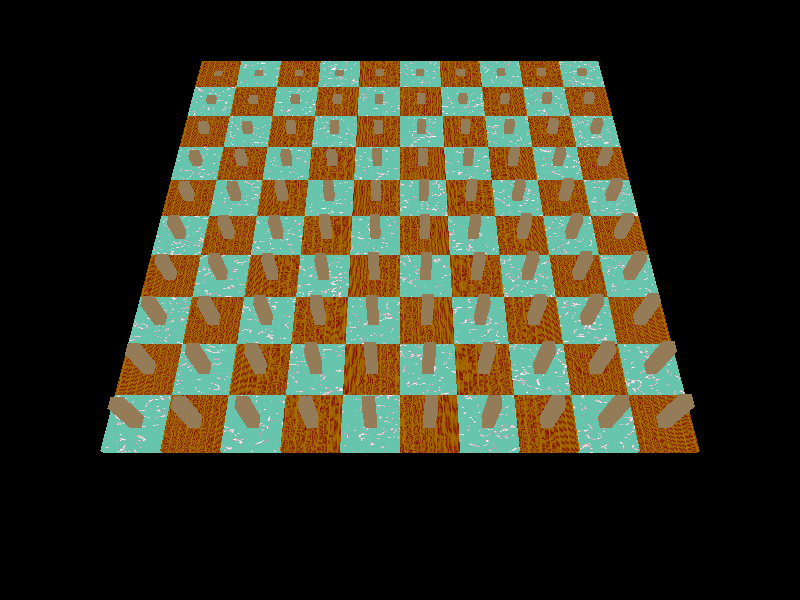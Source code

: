 #include "colors.inc"
#include "metals.inc"
#include "stones.inc"
#include "textures.inc"
#include "woods.inc"

background { color rgb <0.8, 0.8, 1.0> }

camera {
  location <0, 10, -8>
  look_at  <0, 0, -2>
}

light_source { <2, 4, -3> color White }
plane { <0, 1, 0>, 0 texture{T_Stone10} }

#declare RandomSeed = seed(1);
#for (X,0,9)
  #for (Z,0,9)
    #declare N = 91+X-10*Z;
    #declare OE = mod(X+Z, 2);
    box {
      <X-5, 0.0, Z-5>,
      <X-4, 0.1, Z-4>
      #if (OE = 0)
        texture{T_Stone18}
      #else
        texture{T_Wood32}
      #end
    }

    box {
      <X-4.6, 0.1, Z-4.6>,
      <X-4.4, 0.1+0.01*N, Z-4.4>
      texture{T_Brass_1B}
    }
  #end
#end
